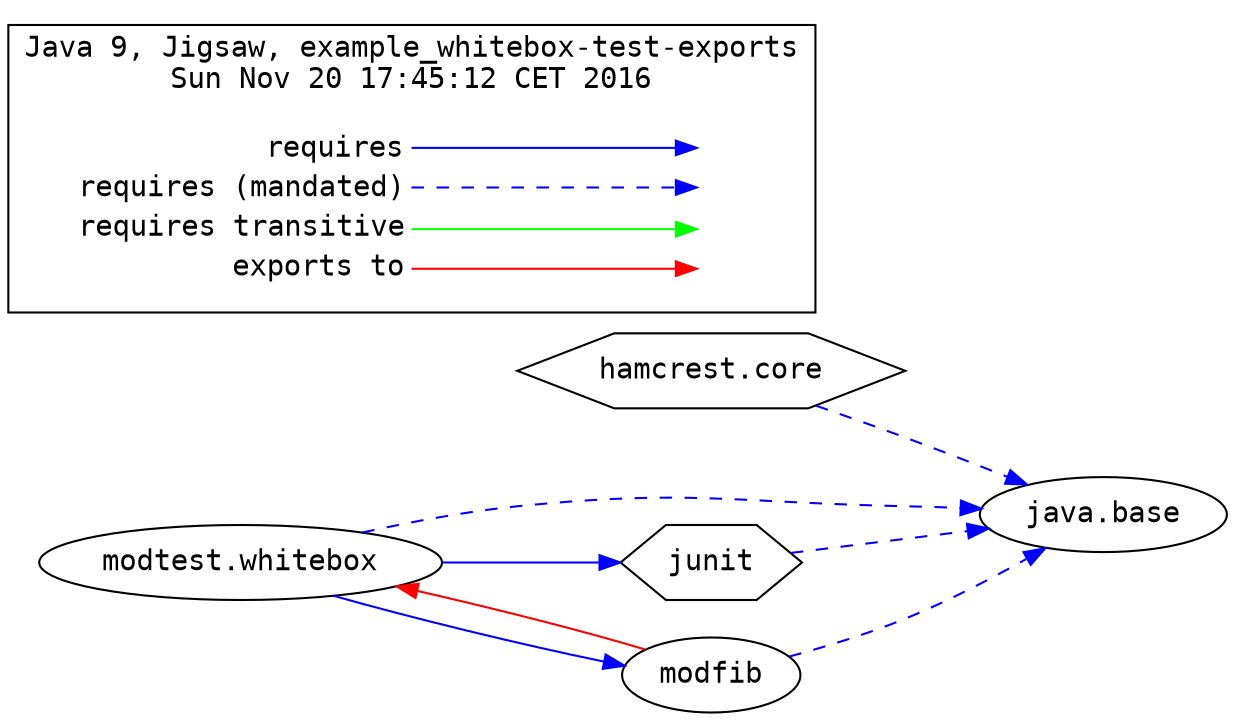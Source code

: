 # Created by depvis.JigsawDepVisualizer on Sun Nov 20 17:45:12 CET 2016
digraph Java9_Dependency_Visualizer {
hamcrest_core[fontname="Consolas",shape="hexagon",label="hamcrest.core"];
java_base[fontname="Consolas",shape="ellipse",label="java.base"];
junit[fontname="Consolas",shape="hexagon",label="junit"];
modtest_whitebox[fontname="Consolas",shape="ellipse",label="modtest.whitebox"];
modfib[fontname="Consolas",shape="ellipse",label="modfib"];
hamcrest_core -> java_base[color="#0000ff",fontname="Consolas",fontcolor="#0000ff",style="dashed",weight="16"]
junit -> java_base[color="#0000ff",fontname="Consolas",fontcolor="#0000ff",style="dashed",weight="16"]
modtest_whitebox -> modfib[color="#0000ff",fontname="Consolas",fontcolor="#0000ff",weight="8"]
modtest_whitebox -> junit[color="#0000ff",fontname="Consolas",fontcolor="#0000ff",weight="8"]
modtest_whitebox -> java_base[color="#0000ff",fontname="Consolas",fontcolor="#0000ff",style="dashed",weight="16"]
modfib -> java_base[color="#0000ff",fontname="Consolas",fontcolor="#0000ff",style="dashed",weight="16"]
modfib -> modtest_whitebox[fontname="Consolas",fontcolor="#ff0000",color="#ff0000",weight="2"]
rankdir=LR
node [shape=plaintext]
subgraph cluster_01 { 
  label = "Java 9, Jigsaw, example_whitebox-test-exports
Sun Nov 20 17:45:12 CET 2016"
  fontname="Consolas"
  key [label=<<table border="0" cellpadding="2" cellspacing="0" cellborder="0">
    <tr><td align="right" port="i1">requires</td></tr>
    <tr><td align="right" port="i2">requires (mandated)</td></tr>
    <tr><td align="right" port="i3">requires transitive</td></tr>
    <tr><td align="right" port="i4">exports to</td></tr>
    </table>>,fontname="Consolas"]
  key2 [label=<<table border="0" cellpadding="2" cellspacing="0" cellborder="0">
    <tr><td port="i1">&nbsp;</td></tr>
    <tr><td port="i2">&nbsp;</td></tr>
    <tr><td port="i3">&nbsp;</td></tr>
    <tr><td port="i4">&nbsp;</td></tr>
    </table>>,fontname="Consolas"]
  key:i1:e -> key2:i1:w [color=BLUE]
  key:i2:e -> key2:i2:w [color=BLUE, style=dashed]
  key:i3:e -> key2:i3:w [color=GREEN]
  key:i4:e -> key2:i4:w [color=RED]
}
}

